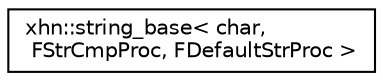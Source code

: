 digraph "Graphical Class Hierarchy"
{
  edge [fontname="Helvetica",fontsize="10",labelfontname="Helvetica",labelfontsize="10"];
  node [fontname="Helvetica",fontsize="10",shape=record];
  rankdir="LR";
  Node1 [label="xhn::string_base\< char,\l FStrCmpProc, FDefaultStrProc \>",height=0.2,width=0.4,color="black", fillcolor="white", style="filled",URL="$classxhn_1_1string__base.html"];
}
